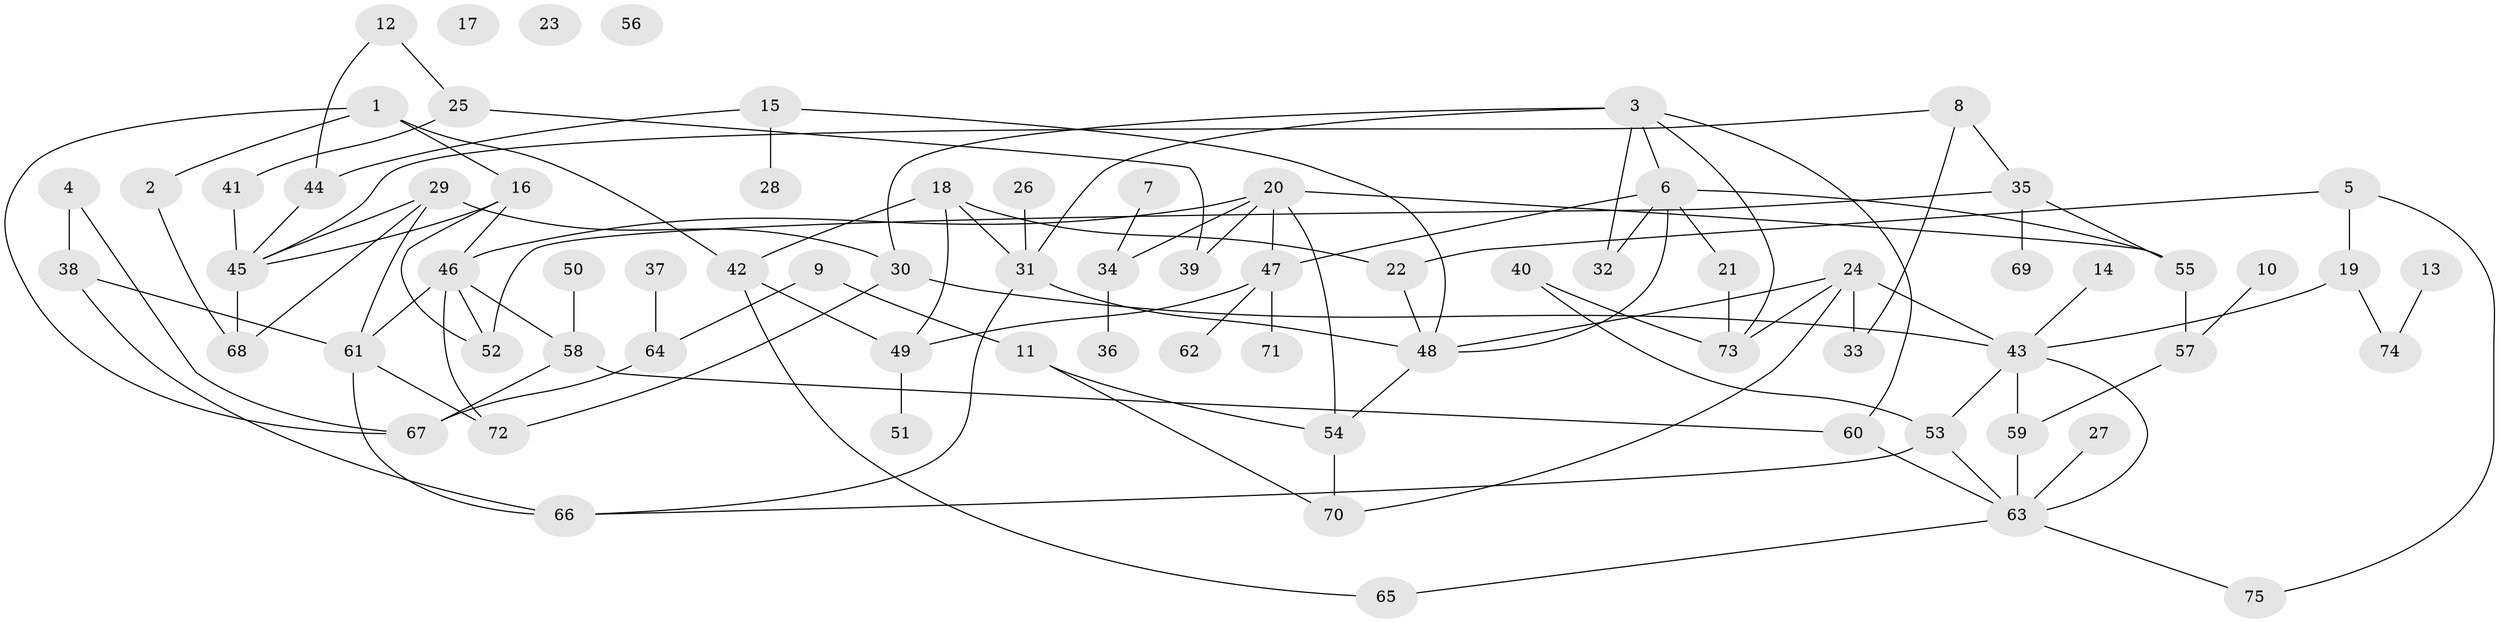 // Generated by graph-tools (version 1.1) at 2025/13/03/09/25 04:13:13]
// undirected, 75 vertices, 112 edges
graph export_dot {
graph [start="1"]
  node [color=gray90,style=filled];
  1;
  2;
  3;
  4;
  5;
  6;
  7;
  8;
  9;
  10;
  11;
  12;
  13;
  14;
  15;
  16;
  17;
  18;
  19;
  20;
  21;
  22;
  23;
  24;
  25;
  26;
  27;
  28;
  29;
  30;
  31;
  32;
  33;
  34;
  35;
  36;
  37;
  38;
  39;
  40;
  41;
  42;
  43;
  44;
  45;
  46;
  47;
  48;
  49;
  50;
  51;
  52;
  53;
  54;
  55;
  56;
  57;
  58;
  59;
  60;
  61;
  62;
  63;
  64;
  65;
  66;
  67;
  68;
  69;
  70;
  71;
  72;
  73;
  74;
  75;
  1 -- 2;
  1 -- 16;
  1 -- 42;
  1 -- 67;
  2 -- 68;
  3 -- 6;
  3 -- 30;
  3 -- 31;
  3 -- 32;
  3 -- 60;
  3 -- 73;
  4 -- 38;
  4 -- 67;
  5 -- 19;
  5 -- 22;
  5 -- 75;
  6 -- 21;
  6 -- 32;
  6 -- 47;
  6 -- 48;
  6 -- 55;
  7 -- 34;
  8 -- 33;
  8 -- 35;
  8 -- 45;
  9 -- 11;
  9 -- 64;
  10 -- 57;
  11 -- 54;
  11 -- 70;
  12 -- 25;
  12 -- 44;
  13 -- 74;
  14 -- 43;
  15 -- 28;
  15 -- 44;
  15 -- 48;
  16 -- 45;
  16 -- 46;
  16 -- 52;
  18 -- 22;
  18 -- 31;
  18 -- 42;
  18 -- 49;
  19 -- 43;
  19 -- 74;
  20 -- 34;
  20 -- 39;
  20 -- 46;
  20 -- 47;
  20 -- 54;
  20 -- 55;
  21 -- 73;
  22 -- 48;
  24 -- 33;
  24 -- 43;
  24 -- 48;
  24 -- 70;
  24 -- 73;
  25 -- 39;
  25 -- 41;
  26 -- 31;
  27 -- 63;
  29 -- 30;
  29 -- 45;
  29 -- 61;
  29 -- 68;
  30 -- 43;
  30 -- 72;
  31 -- 48;
  31 -- 66;
  34 -- 36;
  35 -- 52;
  35 -- 55;
  35 -- 69;
  37 -- 64;
  38 -- 61;
  38 -- 66;
  40 -- 53;
  40 -- 73;
  41 -- 45;
  42 -- 49;
  42 -- 65;
  43 -- 53;
  43 -- 59;
  43 -- 63;
  44 -- 45;
  45 -- 68;
  46 -- 52;
  46 -- 58;
  46 -- 61;
  46 -- 72;
  47 -- 49;
  47 -- 62;
  47 -- 71;
  48 -- 54;
  49 -- 51;
  50 -- 58;
  53 -- 63;
  53 -- 66;
  54 -- 70;
  55 -- 57;
  57 -- 59;
  58 -- 60;
  58 -- 67;
  59 -- 63;
  60 -- 63;
  61 -- 66;
  61 -- 72;
  63 -- 65;
  63 -- 75;
  64 -- 67;
}
